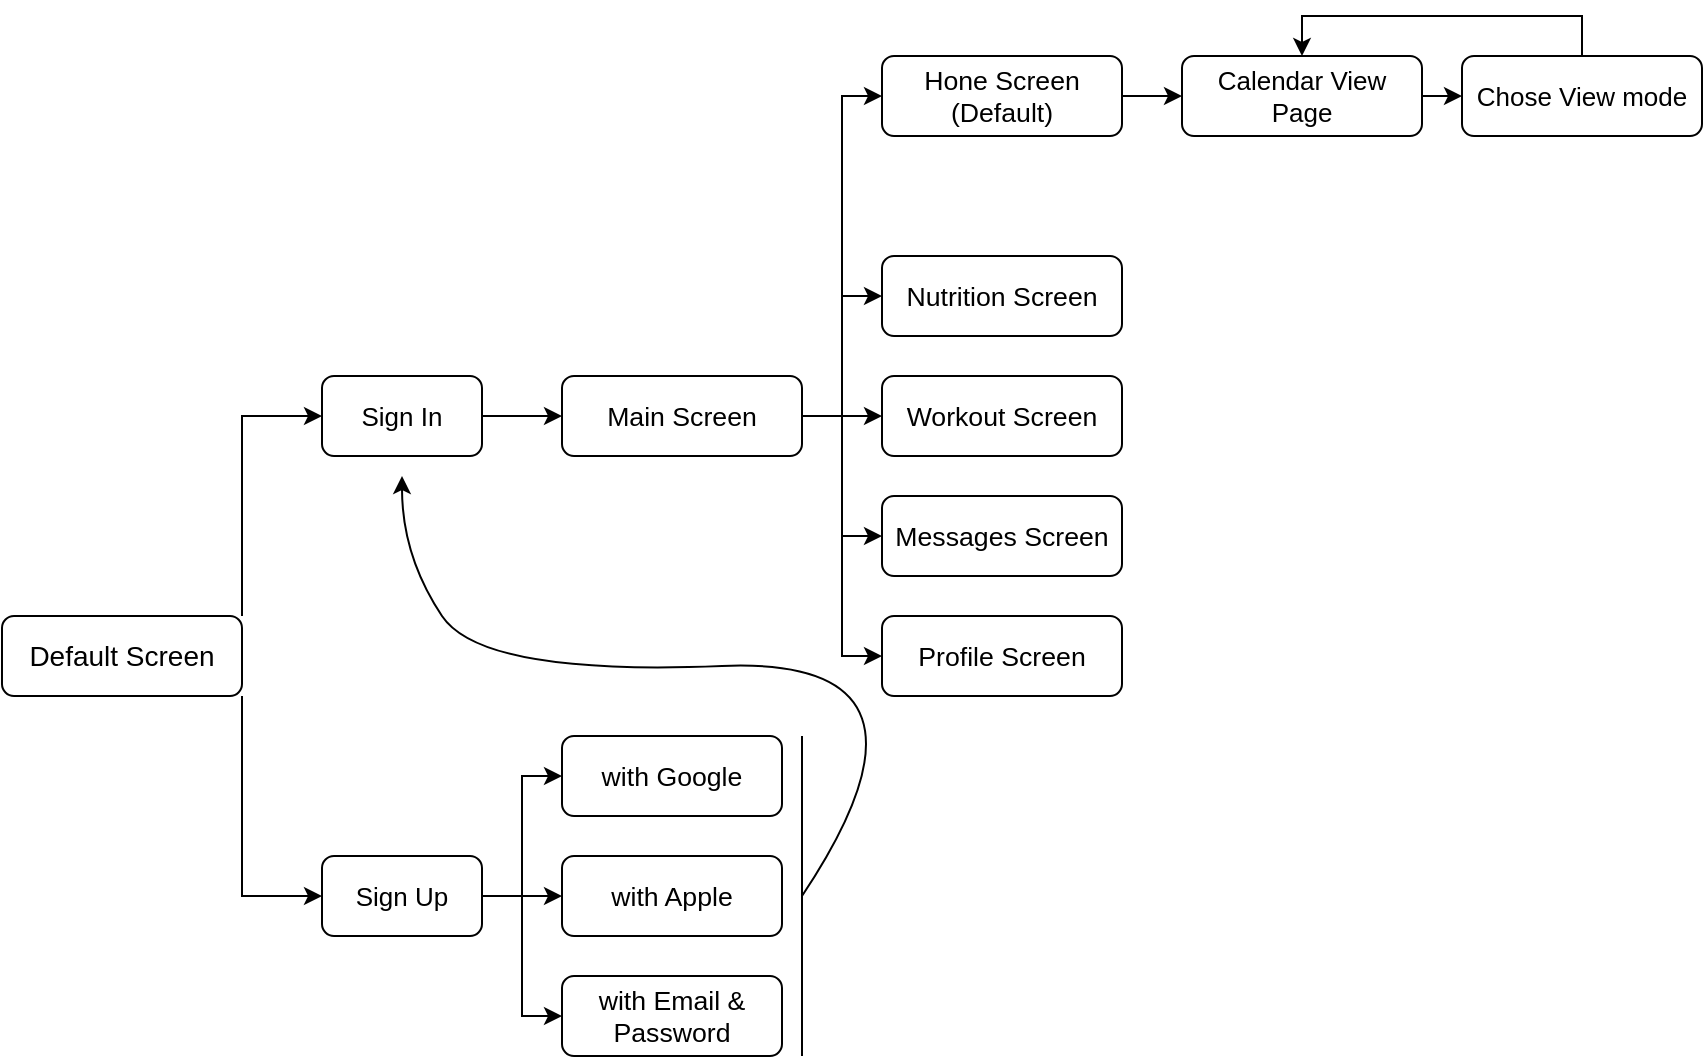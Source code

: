 <mxfile version="18.2.0" type="github"><diagram id="naymPb6HKPmH-0JDWJO5" name="Page-1"><mxGraphModel dx="948" dy="524" grid="1" gridSize="10" guides="1" tooltips="1" connect="1" arrows="1" fold="1" page="1" pageScale="1" pageWidth="850" pageHeight="1100" math="0" shadow="0"><root><mxCell id="0"/><mxCell id="1" parent="0"/><mxCell id="Yg_Y2SZJJ1cZ4NEpYtbN-28" style="edgeStyle=orthogonalEdgeStyle;rounded=0;orthogonalLoop=1;jettySize=auto;html=1;exitX=1;exitY=0;exitDx=0;exitDy=0;entryX=0;entryY=0.5;entryDx=0;entryDy=0;fontSize=13;" edge="1" parent="1" source="Yg_Y2SZJJ1cZ4NEpYtbN-1" target="Yg_Y2SZJJ1cZ4NEpYtbN-2"><mxGeometry relative="1" as="geometry"/></mxCell><mxCell id="Yg_Y2SZJJ1cZ4NEpYtbN-29" style="edgeStyle=orthogonalEdgeStyle;rounded=0;orthogonalLoop=1;jettySize=auto;html=1;exitX=1;exitY=1;exitDx=0;exitDy=0;entryX=0;entryY=0.5;entryDx=0;entryDy=0;fontSize=13;" edge="1" parent="1" source="Yg_Y2SZJJ1cZ4NEpYtbN-1" target="Yg_Y2SZJJ1cZ4NEpYtbN-3"><mxGeometry relative="1" as="geometry"/></mxCell><mxCell id="Yg_Y2SZJJ1cZ4NEpYtbN-1" value="&lt;font style=&quot;font-size: 14px;&quot;&gt;&lt;span data-sheets-userformat=&quot;{&amp;quot;2&amp;quot;:769,&amp;quot;3&amp;quot;:{&amp;quot;1&amp;quot;:0},&amp;quot;11&amp;quot;:4,&amp;quot;12&amp;quot;:0}&quot; data-sheets-value=&quot;{&amp;quot;1&amp;quot;:2,&amp;quot;2&amp;quot;:&amp;quot;Default Screen&amp;quot;}&quot; style=&quot;font-family: Arial; font-style: normal;&quot;&gt;Default Screen&lt;/span&gt;&lt;/font&gt;" style="rounded=1;whiteSpace=wrap;html=1;" vertex="1" parent="1"><mxGeometry y="520" width="120" height="40" as="geometry"/></mxCell><mxCell id="Yg_Y2SZJJ1cZ4NEpYtbN-27" value="" style="edgeStyle=orthogonalEdgeStyle;rounded=0;orthogonalLoop=1;jettySize=auto;html=1;fontSize=13;" edge="1" parent="1" source="Yg_Y2SZJJ1cZ4NEpYtbN-2" target="Yg_Y2SZJJ1cZ4NEpYtbN-4"><mxGeometry relative="1" as="geometry"/></mxCell><mxCell id="Yg_Y2SZJJ1cZ4NEpYtbN-2" value="&lt;span style=&quot;font-family: Arial; text-align: left; background-color: rgb(255, 255, 255);&quot;&gt;Sign In&lt;/span&gt;" style="rounded=1;whiteSpace=wrap;html=1;fontSize=13;" vertex="1" parent="1"><mxGeometry x="160" y="400" width="80" height="40" as="geometry"/></mxCell><mxCell id="Yg_Y2SZJJ1cZ4NEpYtbN-32" style="edgeStyle=orthogonalEdgeStyle;rounded=0;orthogonalLoop=1;jettySize=auto;html=1;exitX=1;exitY=0.5;exitDx=0;exitDy=0;entryX=0;entryY=0.5;entryDx=0;entryDy=0;fontSize=13;" edge="1" parent="1" source="Yg_Y2SZJJ1cZ4NEpYtbN-3" target="Yg_Y2SZJJ1cZ4NEpYtbN-19"><mxGeometry relative="1" as="geometry"/></mxCell><mxCell id="Yg_Y2SZJJ1cZ4NEpYtbN-33" style="edgeStyle=orthogonalEdgeStyle;rounded=0;orthogonalLoop=1;jettySize=auto;html=1;exitX=1;exitY=0.5;exitDx=0;exitDy=0;entryX=0;entryY=0.5;entryDx=0;entryDy=0;fontSize=13;" edge="1" parent="1" source="Yg_Y2SZJJ1cZ4NEpYtbN-3" target="Yg_Y2SZJJ1cZ4NEpYtbN-20"><mxGeometry relative="1" as="geometry"/></mxCell><mxCell id="Yg_Y2SZJJ1cZ4NEpYtbN-34" style="edgeStyle=orthogonalEdgeStyle;rounded=0;orthogonalLoop=1;jettySize=auto;html=1;exitX=1;exitY=0.5;exitDx=0;exitDy=0;entryX=0;entryY=0.5;entryDx=0;entryDy=0;fontSize=13;" edge="1" parent="1" source="Yg_Y2SZJJ1cZ4NEpYtbN-3" target="Yg_Y2SZJJ1cZ4NEpYtbN-22"><mxGeometry relative="1" as="geometry"/></mxCell><mxCell id="Yg_Y2SZJJ1cZ4NEpYtbN-3" value="&lt;span style=&quot;font-family: Arial; text-align: left; background-color: rgb(255, 255, 255);&quot;&gt;Sign Up&lt;/span&gt;" style="rounded=1;whiteSpace=wrap;html=1;fontSize=13;" vertex="1" parent="1"><mxGeometry x="160" y="640" width="80" height="40" as="geometry"/></mxCell><mxCell id="Yg_Y2SZJJ1cZ4NEpYtbN-30" style="edgeStyle=orthogonalEdgeStyle;rounded=0;orthogonalLoop=1;jettySize=auto;html=1;exitX=1;exitY=0.5;exitDx=0;exitDy=0;entryX=0;entryY=0.5;entryDx=0;entryDy=0;fontSize=13;" edge="1" parent="1" source="Yg_Y2SZJJ1cZ4NEpYtbN-4" target="Yg_Y2SZJJ1cZ4NEpYtbN-5"><mxGeometry relative="1" as="geometry"/></mxCell><mxCell id="Yg_Y2SZJJ1cZ4NEpYtbN-35" style="edgeStyle=orthogonalEdgeStyle;rounded=0;orthogonalLoop=1;jettySize=auto;html=1;exitX=1;exitY=0.5;exitDx=0;exitDy=0;entryX=0;entryY=0.5;entryDx=0;entryDy=0;fontSize=13;" edge="1" parent="1" source="Yg_Y2SZJJ1cZ4NEpYtbN-4" target="Yg_Y2SZJJ1cZ4NEpYtbN-6"><mxGeometry relative="1" as="geometry"/></mxCell><mxCell id="Yg_Y2SZJJ1cZ4NEpYtbN-36" style="edgeStyle=orthogonalEdgeStyle;rounded=0;orthogonalLoop=1;jettySize=auto;html=1;exitX=1;exitY=0.5;exitDx=0;exitDy=0;entryX=0;entryY=0.5;entryDx=0;entryDy=0;fontSize=13;" edge="1" parent="1" source="Yg_Y2SZJJ1cZ4NEpYtbN-4" target="Yg_Y2SZJJ1cZ4NEpYtbN-7"><mxGeometry relative="1" as="geometry"/></mxCell><mxCell id="Yg_Y2SZJJ1cZ4NEpYtbN-37" style="edgeStyle=orthogonalEdgeStyle;rounded=0;orthogonalLoop=1;jettySize=auto;html=1;exitX=1;exitY=0.5;exitDx=0;exitDy=0;entryX=0;entryY=0.5;entryDx=0;entryDy=0;fontSize=13;" edge="1" parent="1" source="Yg_Y2SZJJ1cZ4NEpYtbN-4" target="Yg_Y2SZJJ1cZ4NEpYtbN-8"><mxGeometry relative="1" as="geometry"/></mxCell><mxCell id="Yg_Y2SZJJ1cZ4NEpYtbN-38" style="edgeStyle=orthogonalEdgeStyle;rounded=0;orthogonalLoop=1;jettySize=auto;html=1;exitX=1;exitY=0.5;exitDx=0;exitDy=0;entryX=0;entryY=0.5;entryDx=0;entryDy=0;fontSize=13;" edge="1" parent="1" source="Yg_Y2SZJJ1cZ4NEpYtbN-4" target="Yg_Y2SZJJ1cZ4NEpYtbN-9"><mxGeometry relative="1" as="geometry"/></mxCell><mxCell id="Yg_Y2SZJJ1cZ4NEpYtbN-4" value="&lt;span style=&quot;text-align: start; font-size: 10pt; font-family: Arial;&quot; data-sheets-userformat=&quot;{&amp;quot;2&amp;quot;:769,&amp;quot;3&amp;quot;:{&amp;quot;1&amp;quot;:0},&amp;quot;11&amp;quot;:4,&amp;quot;12&amp;quot;:0}&quot; data-sheets-value=&quot;{&amp;quot;1&amp;quot;:2,&amp;quot;2&amp;quot;:&amp;quot;Main Screen&amp;quot;}&quot;&gt;Main Screen&lt;/span&gt;" style="rounded=1;whiteSpace=wrap;html=1;fontSize=13;" vertex="1" parent="1"><mxGeometry x="280" y="400" width="120" height="40" as="geometry"/></mxCell><mxCell id="Yg_Y2SZJJ1cZ4NEpYtbN-39" style="edgeStyle=orthogonalEdgeStyle;rounded=0;orthogonalLoop=1;jettySize=auto;html=1;exitX=1;exitY=0.5;exitDx=0;exitDy=0;entryX=0;entryY=0.5;entryDx=0;entryDy=0;fontSize=13;" edge="1" parent="1" source="Yg_Y2SZJJ1cZ4NEpYtbN-5" target="Yg_Y2SZJJ1cZ4NEpYtbN-25"><mxGeometry relative="1" as="geometry"/></mxCell><mxCell id="Yg_Y2SZJJ1cZ4NEpYtbN-5" value="&lt;span style=&quot;text-align: start; font-size: 10pt; font-family: Arial;&quot; data-sheets-userformat=&quot;{&amp;quot;2&amp;quot;:769,&amp;quot;3&amp;quot;:{&amp;quot;1&amp;quot;:0},&amp;quot;11&amp;quot;:4,&amp;quot;12&amp;quot;:0}&quot; data-sheets-value=&quot;{&amp;quot;1&amp;quot;:2,&amp;quot;2&amp;quot;:&amp;quot;Hone Screen (Default)&amp;quot;}&quot;&gt;Hone Screen (Default)&lt;/span&gt;" style="rounded=1;whiteSpace=wrap;html=1;fontSize=13;" vertex="1" parent="1"><mxGeometry x="440" y="240" width="120" height="40" as="geometry"/></mxCell><mxCell id="Yg_Y2SZJJ1cZ4NEpYtbN-6" value="&lt;span style=&quot;text-align: start; font-size: 10pt; font-family: Arial;&quot; data-sheets-userformat=&quot;{&amp;quot;2&amp;quot;:769,&amp;quot;3&amp;quot;:{&amp;quot;1&amp;quot;:0},&amp;quot;11&amp;quot;:4,&amp;quot;12&amp;quot;:0}&quot; data-sheets-value=&quot;{&amp;quot;1&amp;quot;:2,&amp;quot;2&amp;quot;:&amp;quot;Nutrition Screen&amp;quot;}&quot;&gt;Nutrition Screen&lt;/span&gt;" style="rounded=1;whiteSpace=wrap;html=1;fontSize=13;" vertex="1" parent="1"><mxGeometry x="440" y="340" width="120" height="40" as="geometry"/></mxCell><mxCell id="Yg_Y2SZJJ1cZ4NEpYtbN-7" value="&lt;span style=&quot;text-align: start; font-size: 10pt; font-family: Arial;&quot; data-sheets-userformat=&quot;{&amp;quot;2&amp;quot;:769,&amp;quot;3&amp;quot;:{&amp;quot;1&amp;quot;:0},&amp;quot;11&amp;quot;:4,&amp;quot;12&amp;quot;:0}&quot; data-sheets-value=&quot;{&amp;quot;1&amp;quot;:2,&amp;quot;2&amp;quot;:&amp;quot;Workout Screen&amp;quot;}&quot;&gt;Workout Screen&lt;/span&gt;" style="rounded=1;whiteSpace=wrap;html=1;fontSize=13;" vertex="1" parent="1"><mxGeometry x="440" y="400" width="120" height="40" as="geometry"/></mxCell><mxCell id="Yg_Y2SZJJ1cZ4NEpYtbN-8" value="&lt;span style=&quot;text-align: start; font-size: 10pt; font-family: Arial;&quot; data-sheets-userformat=&quot;{&amp;quot;2&amp;quot;:769,&amp;quot;3&amp;quot;:{&amp;quot;1&amp;quot;:0},&amp;quot;11&amp;quot;:4,&amp;quot;12&amp;quot;:0}&quot; data-sheets-value=&quot;{&amp;quot;1&amp;quot;:2,&amp;quot;2&amp;quot;:&amp;quot;Messages Screen&amp;quot;}&quot;&gt;Messages Screen&lt;/span&gt;" style="rounded=1;whiteSpace=wrap;html=1;fontSize=13;" vertex="1" parent="1"><mxGeometry x="440" y="460" width="120" height="40" as="geometry"/></mxCell><mxCell id="Yg_Y2SZJJ1cZ4NEpYtbN-9" value="&lt;span style=&quot;text-align: start; font-size: 10pt; font-family: Arial;&quot; data-sheets-userformat=&quot;{&amp;quot;2&amp;quot;:769,&amp;quot;3&amp;quot;:{&amp;quot;1&amp;quot;:0},&amp;quot;11&amp;quot;:4,&amp;quot;12&amp;quot;:0}&quot; data-sheets-value=&quot;{&amp;quot;1&amp;quot;:2,&amp;quot;2&amp;quot;:&amp;quot;Profile Screen&amp;quot;}&quot;&gt;Profile Screen&lt;/span&gt;" style="rounded=1;whiteSpace=wrap;html=1;fontSize=13;" vertex="1" parent="1"><mxGeometry x="440" y="520" width="120" height="40" as="geometry"/></mxCell><mxCell id="Yg_Y2SZJJ1cZ4NEpYtbN-19" value="&lt;span style=&quot;text-align: start; font-size: 10pt; font-family: Arial;&quot; data-sheets-userformat=&quot;{&amp;quot;2&amp;quot;:769,&amp;quot;3&amp;quot;:{&amp;quot;1&amp;quot;:0},&amp;quot;11&amp;quot;:4,&amp;quot;12&amp;quot;:0}&quot; data-sheets-value=&quot;{&amp;quot;1&amp;quot;:2,&amp;quot;2&amp;quot;:&amp;quot;with Google&amp;quot;}&quot;&gt;with Google&lt;/span&gt;" style="rounded=1;whiteSpace=wrap;html=1;fontSize=13;" vertex="1" parent="1"><mxGeometry x="280" y="580" width="110" height="40" as="geometry"/></mxCell><mxCell id="Yg_Y2SZJJ1cZ4NEpYtbN-20" value="&lt;span style=&quot;text-align: start; font-size: 10pt; font-family: Arial;&quot; data-sheets-userformat=&quot;{&amp;quot;2&amp;quot;:769,&amp;quot;3&amp;quot;:{&amp;quot;1&amp;quot;:0},&amp;quot;11&amp;quot;:4,&amp;quot;12&amp;quot;:0}&quot; data-sheets-value=&quot;{&amp;quot;1&amp;quot;:2,&amp;quot;2&amp;quot;:&amp;quot;with Apple&amp;quot;}&quot;&gt;with Apple&lt;/span&gt;" style="rounded=1;whiteSpace=wrap;html=1;fontSize=13;" vertex="1" parent="1"><mxGeometry x="280" y="640" width="110" height="40" as="geometry"/></mxCell><mxCell id="Yg_Y2SZJJ1cZ4NEpYtbN-22" value="&lt;span style=&quot;text-align: start; font-size: 10pt; font-family: Arial;&quot; data-sheets-userformat=&quot;{&amp;quot;2&amp;quot;:769,&amp;quot;3&amp;quot;:{&amp;quot;1&amp;quot;:0},&amp;quot;11&amp;quot;:4,&amp;quot;12&amp;quot;:0}&quot; data-sheets-value=&quot;{&amp;quot;1&amp;quot;:2,&amp;quot;2&amp;quot;:&amp;quot;with Email &amp;amp; Password&amp;quot;}&quot;&gt;with Email &amp;amp; Password&lt;/span&gt;" style="rounded=1;whiteSpace=wrap;html=1;fontSize=13;" vertex="1" parent="1"><mxGeometry x="280" y="700" width="110" height="40" as="geometry"/></mxCell><mxCell id="Yg_Y2SZJJ1cZ4NEpYtbN-23" value="" style="endArrow=none;html=1;rounded=0;fontSize=13;" edge="1" parent="1"><mxGeometry width="50" height="50" relative="1" as="geometry"><mxPoint x="400" y="740" as="sourcePoint"/><mxPoint x="400" y="580" as="targetPoint"/></mxGeometry></mxCell><mxCell id="Yg_Y2SZJJ1cZ4NEpYtbN-24" value="" style="curved=1;endArrow=classic;html=1;rounded=0;fontSize=13;" edge="1" parent="1"><mxGeometry width="50" height="50" relative="1" as="geometry"><mxPoint x="400" y="660" as="sourcePoint"/><mxPoint x="200" y="450" as="targetPoint"/><Array as="points"><mxPoint x="480" y="540"/><mxPoint x="240" y="550"/><mxPoint x="200" y="490"/></Array></mxGeometry></mxCell><mxCell id="Yg_Y2SZJJ1cZ4NEpYtbN-40" style="edgeStyle=orthogonalEdgeStyle;rounded=0;orthogonalLoop=1;jettySize=auto;html=1;exitX=1;exitY=0.5;exitDx=0;exitDy=0;entryX=0;entryY=0.5;entryDx=0;entryDy=0;fontSize=13;" edge="1" parent="1" source="Yg_Y2SZJJ1cZ4NEpYtbN-25" target="Yg_Y2SZJJ1cZ4NEpYtbN-26"><mxGeometry relative="1" as="geometry"/></mxCell><mxCell id="Yg_Y2SZJJ1cZ4NEpYtbN-25" value="Calendar View Page" style="rounded=1;whiteSpace=wrap;html=1;fontSize=13;" vertex="1" parent="1"><mxGeometry x="590" y="240" width="120" height="40" as="geometry"/></mxCell><mxCell id="Yg_Y2SZJJ1cZ4NEpYtbN-42" style="edgeStyle=orthogonalEdgeStyle;rounded=0;orthogonalLoop=1;jettySize=auto;html=1;exitX=0.5;exitY=0;exitDx=0;exitDy=0;entryX=0.5;entryY=0;entryDx=0;entryDy=0;fontSize=13;" edge="1" parent="1" source="Yg_Y2SZJJ1cZ4NEpYtbN-26" target="Yg_Y2SZJJ1cZ4NEpYtbN-25"><mxGeometry relative="1" as="geometry"/></mxCell><mxCell id="Yg_Y2SZJJ1cZ4NEpYtbN-26" value="Chose View mode" style="rounded=1;whiteSpace=wrap;html=1;fontSize=13;" vertex="1" parent="1"><mxGeometry x="730" y="240" width="120" height="40" as="geometry"/></mxCell><mxCell id="Yg_Y2SZJJ1cZ4NEpYtbN-41" style="edgeStyle=orthogonalEdgeStyle;rounded=0;orthogonalLoop=1;jettySize=auto;html=1;exitX=0.5;exitY=1;exitDx=0;exitDy=0;fontSize=13;" edge="1" parent="1" source="Yg_Y2SZJJ1cZ4NEpYtbN-26" target="Yg_Y2SZJJ1cZ4NEpYtbN-26"><mxGeometry relative="1" as="geometry"/></mxCell></root></mxGraphModel></diagram></mxfile>